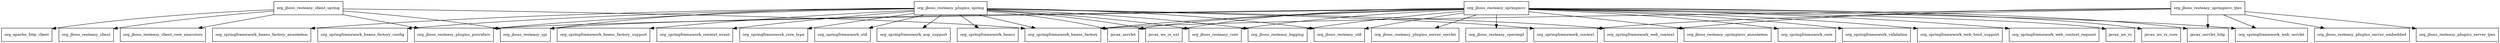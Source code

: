 digraph resteasy_spring_2_3_8_Final_redhat_3_package_dependencies {
  node [shape = box, fontsize=10.0];
  org_jboss_resteasy_client_spring -> org_apache_http_client;
  org_jboss_resteasy_client_spring -> org_jboss_resteasy_client;
  org_jboss_resteasy_client_spring -> org_jboss_resteasy_client_core_executors;
  org_jboss_resteasy_client_spring -> org_jboss_resteasy_plugins_providers;
  org_jboss_resteasy_client_spring -> org_jboss_resteasy_spi;
  org_jboss_resteasy_client_spring -> org_springframework_beans_factory;
  org_jboss_resteasy_plugins_spring -> javax_servlet;
  org_jboss_resteasy_plugins_spring -> javax_ws_rs_ext;
  org_jboss_resteasy_plugins_spring -> org_jboss_resteasy_core;
  org_jboss_resteasy_plugins_spring -> org_jboss_resteasy_logging;
  org_jboss_resteasy_plugins_spring -> org_jboss_resteasy_plugins_providers;
  org_jboss_resteasy_plugins_spring -> org_jboss_resteasy_spi;
  org_jboss_resteasy_plugins_spring -> org_jboss_resteasy_util;
  org_jboss_resteasy_plugins_spring -> org_springframework_aop_support;
  org_jboss_resteasy_plugins_spring -> org_springframework_beans;
  org_jboss_resteasy_plugins_spring -> org_springframework_beans_factory;
  org_jboss_resteasy_plugins_spring -> org_springframework_beans_factory_annotation;
  org_jboss_resteasy_plugins_spring -> org_springframework_beans_factory_config;
  org_jboss_resteasy_plugins_spring -> org_springframework_beans_factory_support;
  org_jboss_resteasy_plugins_spring -> org_springframework_context;
  org_jboss_resteasy_plugins_spring -> org_springframework_context_event;
  org_jboss_resteasy_plugins_spring -> org_springframework_core_type;
  org_jboss_resteasy_plugins_spring -> org_springframework_util;
  org_jboss_resteasy_plugins_spring -> org_springframework_web_context;
  org_jboss_resteasy_springmvc -> javax_servlet;
  org_jboss_resteasy_springmvc -> javax_servlet_http;
  org_jboss_resteasy_springmvc -> javax_ws_rs;
  org_jboss_resteasy_springmvc -> javax_ws_rs_core;
  org_jboss_resteasy_springmvc -> javax_ws_rs_ext;
  org_jboss_resteasy_springmvc -> org_jboss_resteasy_core;
  org_jboss_resteasy_springmvc -> org_jboss_resteasy_logging;
  org_jboss_resteasy_springmvc -> org_jboss_resteasy_plugins_providers;
  org_jboss_resteasy_springmvc -> org_jboss_resteasy_plugins_server_servlet;
  org_jboss_resteasy_springmvc -> org_jboss_resteasy_specimpl;
  org_jboss_resteasy_springmvc -> org_jboss_resteasy_spi;
  org_jboss_resteasy_springmvc -> org_jboss_resteasy_springmvc_annotation;
  org_jboss_resteasy_springmvc -> org_jboss_resteasy_util;
  org_jboss_resteasy_springmvc -> org_springframework_beans_factory;
  org_jboss_resteasy_springmvc -> org_springframework_core;
  org_jboss_resteasy_springmvc -> org_springframework_validation;
  org_jboss_resteasy_springmvc -> org_springframework_web_bind_support;
  org_jboss_resteasy_springmvc -> org_springframework_web_context_request;
  org_jboss_resteasy_springmvc -> org_springframework_web_servlet;
  org_jboss_resteasy_springmvc_tjws -> javax_servlet_http;
  org_jboss_resteasy_springmvc_tjws -> org_jboss_resteasy_plugins_server_embedded;
  org_jboss_resteasy_springmvc_tjws -> org_jboss_resteasy_plugins_server_tjws;
  org_jboss_resteasy_springmvc_tjws -> org_springframework_beans_factory;
  org_jboss_resteasy_springmvc_tjws -> org_springframework_context;
  org_jboss_resteasy_springmvc_tjws -> org_springframework_web_context;
  org_jboss_resteasy_springmvc_tjws -> org_springframework_web_servlet;
}

